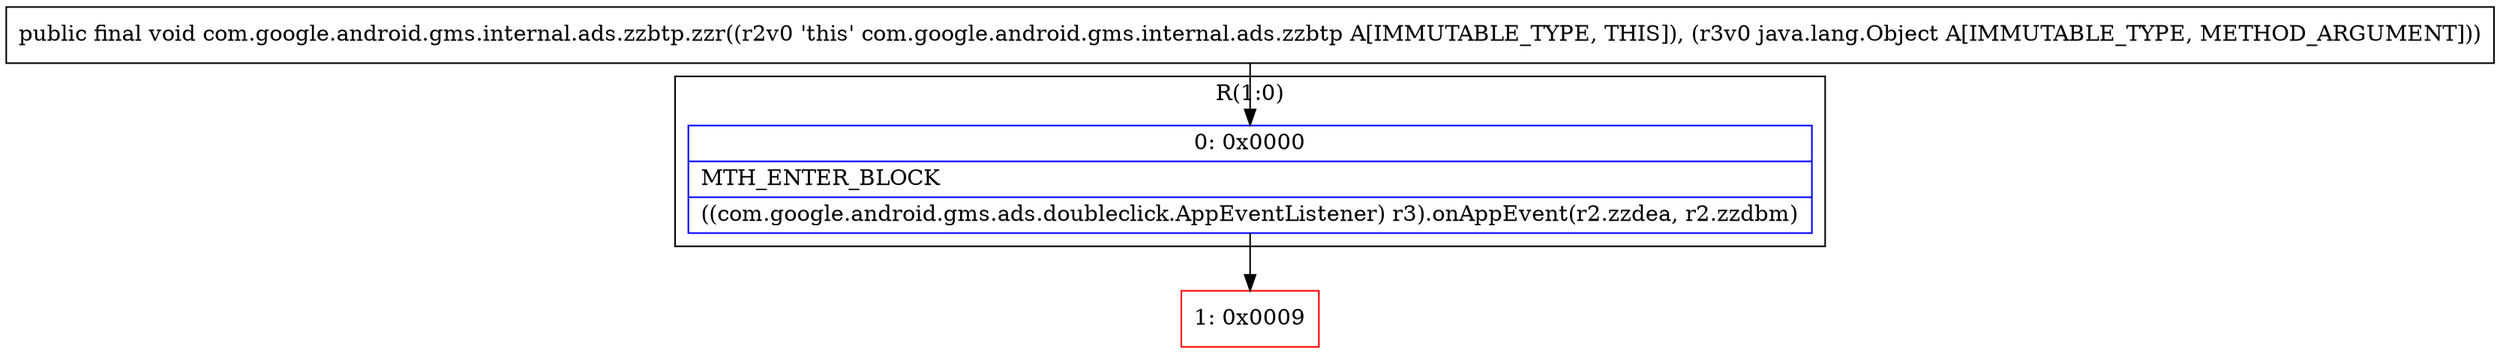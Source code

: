 digraph "CFG forcom.google.android.gms.internal.ads.zzbtp.zzr(Ljava\/lang\/Object;)V" {
subgraph cluster_Region_1261640933 {
label = "R(1:0)";
node [shape=record,color=blue];
Node_0 [shape=record,label="{0\:\ 0x0000|MTH_ENTER_BLOCK\l|((com.google.android.gms.ads.doubleclick.AppEventListener) r3).onAppEvent(r2.zzdea, r2.zzdbm)\l}"];
}
Node_1 [shape=record,color=red,label="{1\:\ 0x0009}"];
MethodNode[shape=record,label="{public final void com.google.android.gms.internal.ads.zzbtp.zzr((r2v0 'this' com.google.android.gms.internal.ads.zzbtp A[IMMUTABLE_TYPE, THIS]), (r3v0 java.lang.Object A[IMMUTABLE_TYPE, METHOD_ARGUMENT])) }"];
MethodNode -> Node_0;
Node_0 -> Node_1;
}

